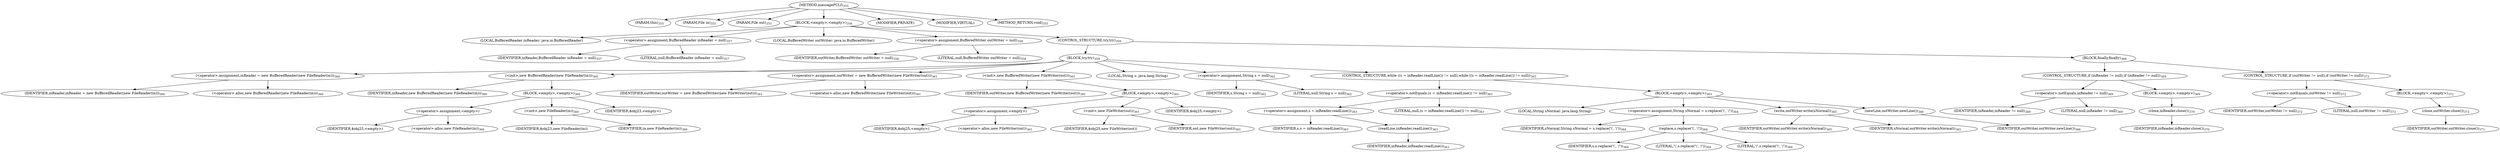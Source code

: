 digraph "massagePCLI" {  
"997" [label = <(METHOD,massagePCLI)<SUB>355</SUB>> ]
"998" [label = <(PARAM,this)<SUB>355</SUB>> ]
"999" [label = <(PARAM,File in)<SUB>355</SUB>> ]
"1000" [label = <(PARAM,File out)<SUB>355</SUB>> ]
"1001" [label = <(BLOCK,&lt;empty&gt;,&lt;empty&gt;)<SUB>356</SUB>> ]
"77" [label = <(LOCAL,BufferedReader inReader: java.io.BufferedReader)> ]
"1002" [label = <(&lt;operator&gt;.assignment,BufferedReader inReader = null)<SUB>357</SUB>> ]
"1003" [label = <(IDENTIFIER,inReader,BufferedReader inReader = null)<SUB>357</SUB>> ]
"1004" [label = <(LITERAL,null,BufferedReader inReader = null)<SUB>357</SUB>> ]
"79" [label = <(LOCAL,BufferedWriter outWriter: java.io.BufferedWriter)> ]
"1005" [label = <(&lt;operator&gt;.assignment,BufferedWriter outWriter = null)<SUB>358</SUB>> ]
"1006" [label = <(IDENTIFIER,outWriter,BufferedWriter outWriter = null)<SUB>358</SUB>> ]
"1007" [label = <(LITERAL,null,BufferedWriter outWriter = null)<SUB>358</SUB>> ]
"1008" [label = <(CONTROL_STRUCTURE,try,try)<SUB>359</SUB>> ]
"1009" [label = <(BLOCK,try,try)<SUB>359</SUB>> ]
"1010" [label = <(&lt;operator&gt;.assignment,inReader = new BufferedReader(new FileReader(in)))<SUB>360</SUB>> ]
"1011" [label = <(IDENTIFIER,inReader,inReader = new BufferedReader(new FileReader(in)))<SUB>360</SUB>> ]
"1012" [label = <(&lt;operator&gt;.alloc,new BufferedReader(new FileReader(in)))<SUB>360</SUB>> ]
"1013" [label = <(&lt;init&gt;,new BufferedReader(new FileReader(in)))<SUB>360</SUB>> ]
"76" [label = <(IDENTIFIER,inReader,new BufferedReader(new FileReader(in)))<SUB>360</SUB>> ]
"1014" [label = <(BLOCK,&lt;empty&gt;,&lt;empty&gt;)<SUB>360</SUB>> ]
"1015" [label = <(&lt;operator&gt;.assignment,&lt;empty&gt;)> ]
"1016" [label = <(IDENTIFIER,$obj23,&lt;empty&gt;)> ]
"1017" [label = <(&lt;operator&gt;.alloc,new FileReader(in))<SUB>360</SUB>> ]
"1018" [label = <(&lt;init&gt;,new FileReader(in))<SUB>360</SUB>> ]
"1019" [label = <(IDENTIFIER,$obj23,new FileReader(in))> ]
"1020" [label = <(IDENTIFIER,in,new FileReader(in))<SUB>360</SUB>> ]
"1021" [label = <(IDENTIFIER,$obj23,&lt;empty&gt;)> ]
"1022" [label = <(&lt;operator&gt;.assignment,outWriter = new BufferedWriter(new FileWriter(out)))<SUB>361</SUB>> ]
"1023" [label = <(IDENTIFIER,outWriter,outWriter = new BufferedWriter(new FileWriter(out)))<SUB>361</SUB>> ]
"1024" [label = <(&lt;operator&gt;.alloc,new BufferedWriter(new FileWriter(out)))<SUB>361</SUB>> ]
"1025" [label = <(&lt;init&gt;,new BufferedWriter(new FileWriter(out)))<SUB>361</SUB>> ]
"78" [label = <(IDENTIFIER,outWriter,new BufferedWriter(new FileWriter(out)))<SUB>361</SUB>> ]
"1026" [label = <(BLOCK,&lt;empty&gt;,&lt;empty&gt;)<SUB>361</SUB>> ]
"1027" [label = <(&lt;operator&gt;.assignment,&lt;empty&gt;)> ]
"1028" [label = <(IDENTIFIER,$obj25,&lt;empty&gt;)> ]
"1029" [label = <(&lt;operator&gt;.alloc,new FileWriter(out))<SUB>361</SUB>> ]
"1030" [label = <(&lt;init&gt;,new FileWriter(out))<SUB>361</SUB>> ]
"1031" [label = <(IDENTIFIER,$obj25,new FileWriter(out))> ]
"1032" [label = <(IDENTIFIER,out,new FileWriter(out))<SUB>361</SUB>> ]
"1033" [label = <(IDENTIFIER,$obj25,&lt;empty&gt;)> ]
"1034" [label = <(LOCAL,String s: java.lang.String)> ]
"1035" [label = <(&lt;operator&gt;.assignment,String s = null)<SUB>362</SUB>> ]
"1036" [label = <(IDENTIFIER,s,String s = null)<SUB>362</SUB>> ]
"1037" [label = <(LITERAL,null,String s = null)<SUB>362</SUB>> ]
"1038" [label = <(CONTROL_STRUCTURE,while ((s = inReader.readLine()) != null),while ((s = inReader.readLine()) != null))<SUB>363</SUB>> ]
"1039" [label = <(&lt;operator&gt;.notEquals,(s = inReader.readLine()) != null)<SUB>363</SUB>> ]
"1040" [label = <(&lt;operator&gt;.assignment,s = inReader.readLine())<SUB>363</SUB>> ]
"1041" [label = <(IDENTIFIER,s,s = inReader.readLine())<SUB>363</SUB>> ]
"1042" [label = <(readLine,inReader.readLine())<SUB>363</SUB>> ]
"1043" [label = <(IDENTIFIER,inReader,inReader.readLine())<SUB>363</SUB>> ]
"1044" [label = <(LITERAL,null,(s = inReader.readLine()) != null)<SUB>363</SUB>> ]
"1045" [label = <(BLOCK,&lt;empty&gt;,&lt;empty&gt;)<SUB>363</SUB>> ]
"1046" [label = <(LOCAL,String sNormal: java.lang.String)> ]
"1047" [label = <(&lt;operator&gt;.assignment,String sNormal = s.replace('\\', '/'))<SUB>364</SUB>> ]
"1048" [label = <(IDENTIFIER,sNormal,String sNormal = s.replace('\\', '/'))<SUB>364</SUB>> ]
"1049" [label = <(replace,s.replace('\\', '/'))<SUB>364</SUB>> ]
"1050" [label = <(IDENTIFIER,s,s.replace('\\', '/'))<SUB>364</SUB>> ]
"1051" [label = <(LITERAL,'\\',s.replace('\\', '/'))<SUB>364</SUB>> ]
"1052" [label = <(LITERAL,'/',s.replace('\\', '/'))<SUB>364</SUB>> ]
"1053" [label = <(write,outWriter.write(sNormal))<SUB>365</SUB>> ]
"1054" [label = <(IDENTIFIER,outWriter,outWriter.write(sNormal))<SUB>365</SUB>> ]
"1055" [label = <(IDENTIFIER,sNormal,outWriter.write(sNormal))<SUB>365</SUB>> ]
"1056" [label = <(newLine,outWriter.newLine())<SUB>366</SUB>> ]
"1057" [label = <(IDENTIFIER,outWriter,outWriter.newLine())<SUB>366</SUB>> ]
"1058" [label = <(BLOCK,finally,finally)<SUB>368</SUB>> ]
"1059" [label = <(CONTROL_STRUCTURE,if (inReader != null),if (inReader != null))<SUB>369</SUB>> ]
"1060" [label = <(&lt;operator&gt;.notEquals,inReader != null)<SUB>369</SUB>> ]
"1061" [label = <(IDENTIFIER,inReader,inReader != null)<SUB>369</SUB>> ]
"1062" [label = <(LITERAL,null,inReader != null)<SUB>369</SUB>> ]
"1063" [label = <(BLOCK,&lt;empty&gt;,&lt;empty&gt;)<SUB>369</SUB>> ]
"1064" [label = <(close,inReader.close())<SUB>370</SUB>> ]
"1065" [label = <(IDENTIFIER,inReader,inReader.close())<SUB>370</SUB>> ]
"1066" [label = <(CONTROL_STRUCTURE,if (outWriter != null),if (outWriter != null))<SUB>372</SUB>> ]
"1067" [label = <(&lt;operator&gt;.notEquals,outWriter != null)<SUB>372</SUB>> ]
"1068" [label = <(IDENTIFIER,outWriter,outWriter != null)<SUB>372</SUB>> ]
"1069" [label = <(LITERAL,null,outWriter != null)<SUB>372</SUB>> ]
"1070" [label = <(BLOCK,&lt;empty&gt;,&lt;empty&gt;)<SUB>372</SUB>> ]
"1071" [label = <(close,outWriter.close())<SUB>373</SUB>> ]
"1072" [label = <(IDENTIFIER,outWriter,outWriter.close())<SUB>373</SUB>> ]
"1073" [label = <(MODIFIER,PRIVATE)> ]
"1074" [label = <(MODIFIER,VIRTUAL)> ]
"1075" [label = <(METHOD_RETURN,void)<SUB>355</SUB>> ]
  "997" -> "998" 
  "997" -> "999" 
  "997" -> "1000" 
  "997" -> "1001" 
  "997" -> "1073" 
  "997" -> "1074" 
  "997" -> "1075" 
  "1001" -> "77" 
  "1001" -> "1002" 
  "1001" -> "79" 
  "1001" -> "1005" 
  "1001" -> "1008" 
  "1002" -> "1003" 
  "1002" -> "1004" 
  "1005" -> "1006" 
  "1005" -> "1007" 
  "1008" -> "1009" 
  "1008" -> "1058" 
  "1009" -> "1010" 
  "1009" -> "1013" 
  "1009" -> "1022" 
  "1009" -> "1025" 
  "1009" -> "1034" 
  "1009" -> "1035" 
  "1009" -> "1038" 
  "1010" -> "1011" 
  "1010" -> "1012" 
  "1013" -> "76" 
  "1013" -> "1014" 
  "1014" -> "1015" 
  "1014" -> "1018" 
  "1014" -> "1021" 
  "1015" -> "1016" 
  "1015" -> "1017" 
  "1018" -> "1019" 
  "1018" -> "1020" 
  "1022" -> "1023" 
  "1022" -> "1024" 
  "1025" -> "78" 
  "1025" -> "1026" 
  "1026" -> "1027" 
  "1026" -> "1030" 
  "1026" -> "1033" 
  "1027" -> "1028" 
  "1027" -> "1029" 
  "1030" -> "1031" 
  "1030" -> "1032" 
  "1035" -> "1036" 
  "1035" -> "1037" 
  "1038" -> "1039" 
  "1038" -> "1045" 
  "1039" -> "1040" 
  "1039" -> "1044" 
  "1040" -> "1041" 
  "1040" -> "1042" 
  "1042" -> "1043" 
  "1045" -> "1046" 
  "1045" -> "1047" 
  "1045" -> "1053" 
  "1045" -> "1056" 
  "1047" -> "1048" 
  "1047" -> "1049" 
  "1049" -> "1050" 
  "1049" -> "1051" 
  "1049" -> "1052" 
  "1053" -> "1054" 
  "1053" -> "1055" 
  "1056" -> "1057" 
  "1058" -> "1059" 
  "1058" -> "1066" 
  "1059" -> "1060" 
  "1059" -> "1063" 
  "1060" -> "1061" 
  "1060" -> "1062" 
  "1063" -> "1064" 
  "1064" -> "1065" 
  "1066" -> "1067" 
  "1066" -> "1070" 
  "1067" -> "1068" 
  "1067" -> "1069" 
  "1070" -> "1071" 
  "1071" -> "1072" 
}
